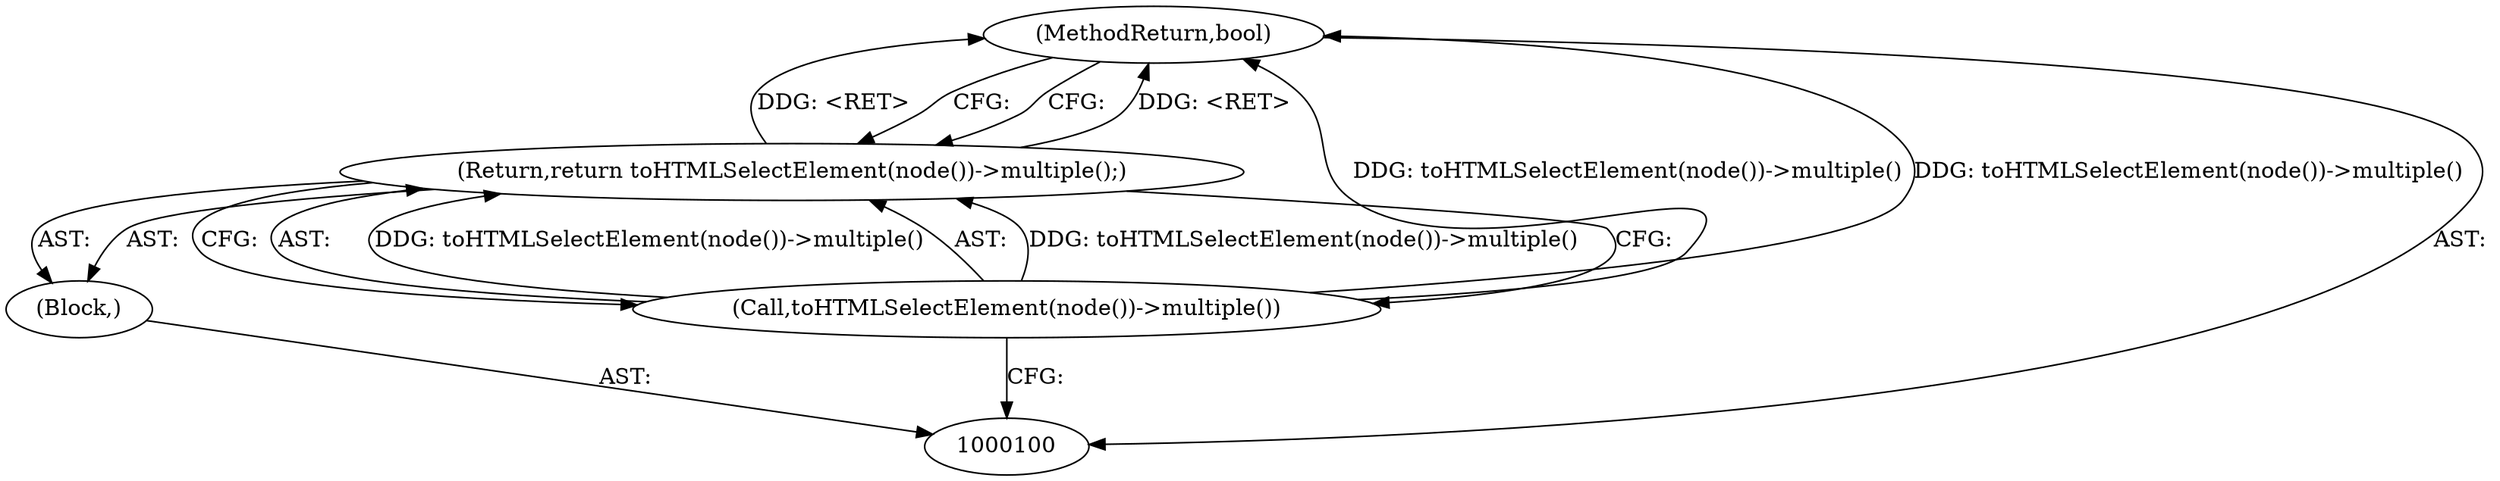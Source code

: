 digraph "0_Chrome_08b630e66e042af3fe80015509b3238c2679ea40" {
"1000104" [label="(MethodReturn,bool)"];
"1000101" [label="(Block,)"];
"1000103" [label="(Call,toHTMLSelectElement(node())->multiple())"];
"1000102" [label="(Return,return toHTMLSelectElement(node())->multiple();)"];
"1000104" -> "1000100"  [label="AST: "];
"1000104" -> "1000102"  [label="CFG: "];
"1000103" -> "1000104"  [label="DDG: toHTMLSelectElement(node())->multiple()"];
"1000102" -> "1000104"  [label="DDG: <RET>"];
"1000101" -> "1000100"  [label="AST: "];
"1000102" -> "1000101"  [label="AST: "];
"1000103" -> "1000102"  [label="AST: "];
"1000103" -> "1000100"  [label="CFG: "];
"1000102" -> "1000103"  [label="CFG: "];
"1000103" -> "1000104"  [label="DDG: toHTMLSelectElement(node())->multiple()"];
"1000103" -> "1000102"  [label="DDG: toHTMLSelectElement(node())->multiple()"];
"1000102" -> "1000101"  [label="AST: "];
"1000102" -> "1000103"  [label="CFG: "];
"1000103" -> "1000102"  [label="AST: "];
"1000104" -> "1000102"  [label="CFG: "];
"1000102" -> "1000104"  [label="DDG: <RET>"];
"1000103" -> "1000102"  [label="DDG: toHTMLSelectElement(node())->multiple()"];
}
